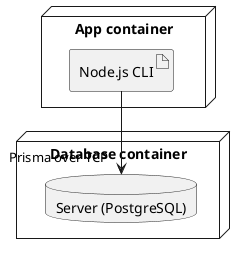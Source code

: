 @startuml deployement

node "Database container" {
    database "Server (PostgreSQL)" as Server
}

node "App container"  {
    artifact "Node.js CLI" as Client
}

    [Client] --> "Prisma over TCP" [Server]
@enduml
